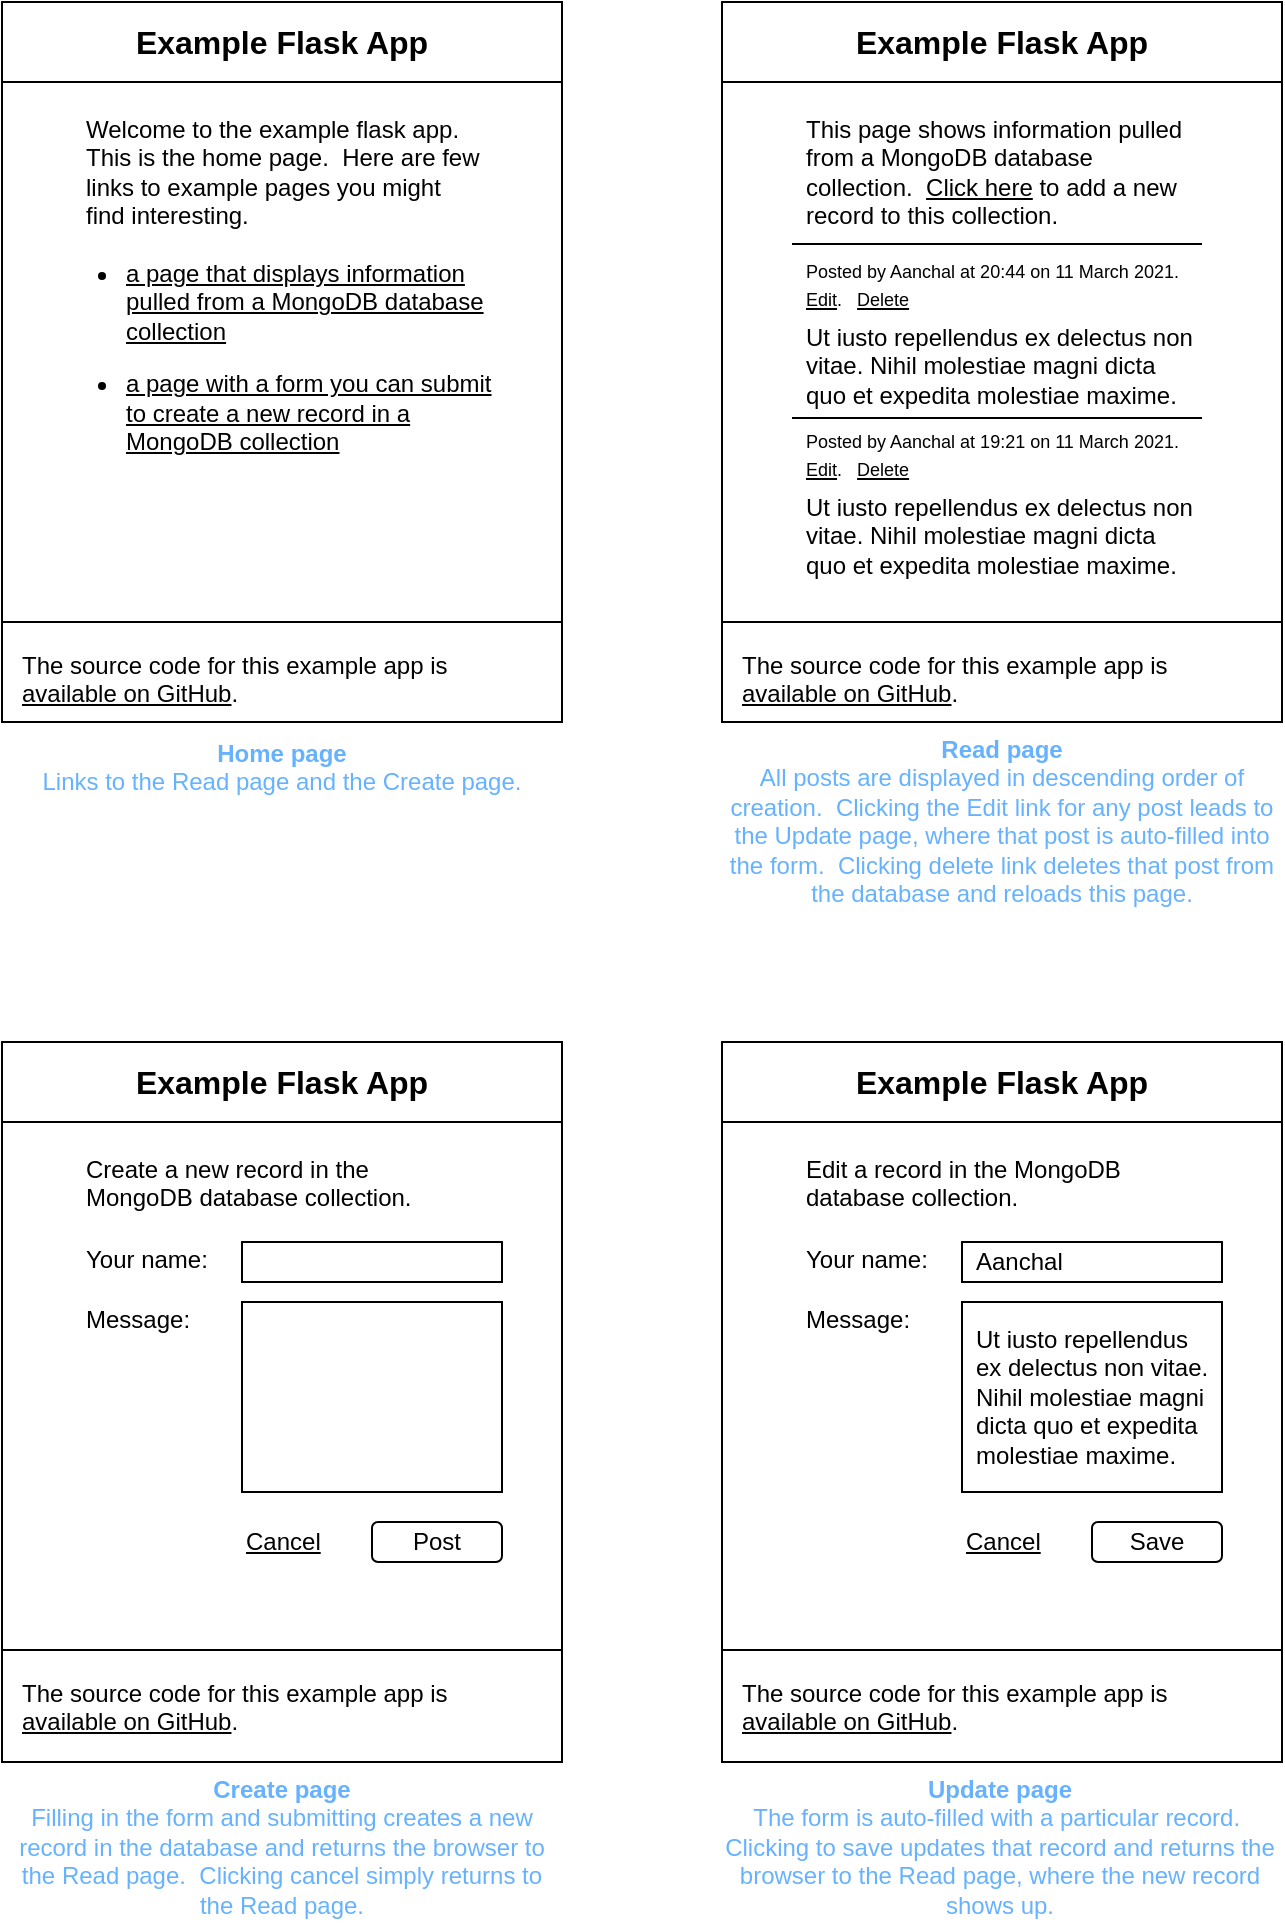<mxfile version="14.4.3" type="device"><diagram id="mvmtVbBOe5ea1lltgGsm" name="Page-1"><mxGraphModel dx="2233" dy="1700" grid="1" gridSize="10" guides="1" tooltips="1" connect="1" arrows="1" fold="1" page="1" pageScale="1" pageWidth="850" pageHeight="1100" math="0" shadow="0"><root><mxCell id="0"/><mxCell id="1" parent="0"/><mxCell id="qnsRafcPFUrcHW2WM_81-1" value="" style="rounded=0;whiteSpace=wrap;html=1;" parent="1" vertex="1"><mxGeometry x="80" y="80" width="280" height="360" as="geometry"/></mxCell><mxCell id="qnsRafcPFUrcHW2WM_81-2" value="Example Flask App" style="text;html=1;fillColor=none;align=center;verticalAlign=middle;whiteSpace=wrap;rounded=0;fontSize=16;fontStyle=1;strokeColor=#000000;" parent="1" vertex="1"><mxGeometry x="80" y="80" width="280" height="40" as="geometry"/></mxCell><mxCell id="qnsRafcPFUrcHW2WM_81-3" value="Welcome to the example flask app. This is the home page.&amp;nbsp; Here are few links to example pages you might find interesting." style="text;html=1;strokeColor=none;fillColor=none;align=left;verticalAlign=top;whiteSpace=wrap;rounded=0;fontSize=12;fontStyle=0" parent="1" vertex="1"><mxGeometry x="120" y="130" width="200" height="60" as="geometry"/></mxCell><mxCell id="qnsRafcPFUrcHW2WM_81-5" value="&lt;ul&gt;&lt;li&gt;&lt;u&gt;a page that displays information pulled from a MongoDB database collection&lt;/u&gt;&lt;/li&gt;&lt;/ul&gt;&lt;div&gt;&lt;ul&gt;&lt;li&gt;&lt;u&gt;a page with a form you can submit to create a new record in a MongoDB collection&lt;/u&gt;&lt;/li&gt;&lt;/ul&gt;&lt;/div&gt;" style="text;html=1;strokeColor=none;fillColor=none;align=left;verticalAlign=top;whiteSpace=wrap;rounded=0;fontSize=12;fontStyle=0" parent="1" vertex="1"><mxGeometry x="100" y="190" width="230" height="160" as="geometry"/></mxCell><mxCell id="qnsRafcPFUrcHW2WM_81-6" value="The source code for this example app is &lt;u&gt;available on GitHub&lt;/u&gt;." style="text;html=1;fillColor=none;align=left;verticalAlign=top;whiteSpace=wrap;rounded=0;fontSize=12;fontStyle=0;strokeColor=#000000;spacingTop=5;spacing=5;spacingLeft=5;spacingBottom=5;spacingRight=5;" parent="1" vertex="1"><mxGeometry x="80" y="390" width="280" height="50" as="geometry"/></mxCell><mxCell id="qnsRafcPFUrcHW2WM_81-7" value="" style="rounded=0;whiteSpace=wrap;html=1;" parent="1" vertex="1"><mxGeometry x="440" y="80" width="280" height="360" as="geometry"/></mxCell><mxCell id="qnsRafcPFUrcHW2WM_81-9" value="This page shows information pulled from a MongoDB database collection.&amp;nbsp; &lt;u&gt;Click here&lt;/u&gt; to add a new record to this collection." style="text;html=1;strokeColor=none;fillColor=none;align=left;verticalAlign=top;whiteSpace=wrap;rounded=0;fontSize=12;fontStyle=0" parent="1" vertex="1"><mxGeometry x="480" y="130" width="200" height="60" as="geometry"/></mxCell><mxCell id="qnsRafcPFUrcHW2WM_81-12" value="The source code for this example app is &lt;u&gt;available on GitHub&lt;/u&gt;." style="text;html=1;fillColor=none;align=left;verticalAlign=top;whiteSpace=wrap;rounded=0;fontSize=12;fontStyle=0;strokeColor=#000000;spacingTop=5;spacing=5;spacingLeft=5;spacingBottom=5;spacingRight=5;" parent="1" vertex="1"><mxGeometry x="440" y="390" width="280" height="50" as="geometry"/></mxCell><mxCell id="qnsRafcPFUrcHW2WM_81-13" value="Example Flask App" style="text;html=1;fillColor=none;align=center;verticalAlign=middle;whiteSpace=wrap;rounded=0;fontSize=16;fontStyle=1;strokeColor=#000000;" parent="1" vertex="1"><mxGeometry x="440" y="80" width="280" height="40" as="geometry"/></mxCell><mxCell id="qnsRafcPFUrcHW2WM_81-16" value="" style="group" parent="1" vertex="1" connectable="0"><mxGeometry x="480" y="200" width="200" height="94" as="geometry"/></mxCell><mxCell id="qnsRafcPFUrcHW2WM_81-10" value="&lt;font style=&quot;font-size: 9px&quot;&gt;Posted by Aanchal at 20:44 on 11 March 2021.&lt;br&gt;&lt;u&gt;Edit&lt;/u&gt;.&amp;nbsp; &amp;nbsp;&lt;u&gt;Delete&lt;/u&gt;&lt;br&gt;&lt;/font&gt;" style="text;html=1;strokeColor=none;fillColor=none;align=left;verticalAlign=top;whiteSpace=wrap;rounded=0;fontSize=12;fontStyle=0" parent="qnsRafcPFUrcHW2WM_81-16" vertex="1"><mxGeometry width="200" height="40" as="geometry"/></mxCell><mxCell id="qnsRafcPFUrcHW2WM_81-14" value="Ut iusto repellendus ex delectus non vitae. Nihil molestiae magni dicta quo et expedita molestiae maxime." style="text;html=1;strokeColor=none;fillColor=none;align=left;verticalAlign=top;whiteSpace=wrap;rounded=0;fontSize=12;fontStyle=0" parent="qnsRafcPFUrcHW2WM_81-16" vertex="1"><mxGeometry y="34" width="200" height="60" as="geometry"/></mxCell><mxCell id="qnsRafcPFUrcHW2WM_81-17" value="" style="group" parent="1" vertex="1" connectable="0"><mxGeometry x="480" y="285" width="200" height="94" as="geometry"/></mxCell><mxCell id="qnsRafcPFUrcHW2WM_81-18" value="&lt;font style=&quot;font-size: 9px&quot;&gt;Posted by Aanchal at 19:21 on 11 March 2021.&lt;br&gt;&lt;u&gt;Edit&lt;/u&gt;.&amp;nbsp; &amp;nbsp;&lt;u&gt;Delete&lt;/u&gt;&lt;br&gt;&lt;/font&gt;" style="text;html=1;strokeColor=none;fillColor=none;align=left;verticalAlign=top;whiteSpace=wrap;rounded=0;fontSize=12;fontStyle=0" parent="qnsRafcPFUrcHW2WM_81-17" vertex="1"><mxGeometry width="200" height="40" as="geometry"/></mxCell><mxCell id="qnsRafcPFUrcHW2WM_81-19" value="Ut iusto repellendus ex delectus non vitae. Nihil molestiae magni dicta quo et expedita molestiae maxime." style="text;html=1;strokeColor=none;fillColor=none;align=left;verticalAlign=top;whiteSpace=wrap;rounded=0;fontSize=12;fontStyle=0" parent="qnsRafcPFUrcHW2WM_81-17" vertex="1"><mxGeometry y="34" width="200" height="60" as="geometry"/></mxCell><mxCell id="qnsRafcPFUrcHW2WM_81-20" value="" style="rounded=0;whiteSpace=wrap;html=1;" parent="1" vertex="1"><mxGeometry x="80" y="600" width="280" height="360" as="geometry"/></mxCell><mxCell id="qnsRafcPFUrcHW2WM_81-21" value="Create a new record in the MongoDB database collection." style="text;html=1;strokeColor=none;fillColor=none;align=left;verticalAlign=top;whiteSpace=wrap;rounded=0;fontSize=12;fontStyle=0" parent="1" vertex="1"><mxGeometry x="120" y="650" width="200" height="40" as="geometry"/></mxCell><mxCell id="qnsRafcPFUrcHW2WM_81-22" value="The source code for this example app is &lt;u&gt;available on GitHub&lt;/u&gt;." style="text;html=1;fillColor=none;align=left;verticalAlign=top;whiteSpace=wrap;rounded=0;fontSize=12;fontStyle=0;strokeColor=#000000;spacingTop=5;spacing=5;spacingLeft=5;spacingBottom=5;spacingRight=5;" parent="1" vertex="1"><mxGeometry x="80" y="904" width="280" height="56" as="geometry"/></mxCell><mxCell id="qnsRafcPFUrcHW2WM_81-23" value="Example Flask App" style="text;html=1;fillColor=none;align=center;verticalAlign=middle;whiteSpace=wrap;rounded=0;fontSize=16;fontStyle=1;strokeColor=#000000;" parent="1" vertex="1"><mxGeometry x="80" y="600" width="280" height="40" as="geometry"/></mxCell><mxCell id="qnsRafcPFUrcHW2WM_81-32" value="" style="group" parent="1" vertex="1" connectable="0"><mxGeometry x="120" y="695" width="210" height="30" as="geometry"/></mxCell><mxCell id="qnsRafcPFUrcHW2WM_81-30" value="" style="rounded=0;whiteSpace=wrap;html=1;strokeColor=#000000;fontSize=12;align=left;" parent="qnsRafcPFUrcHW2WM_81-32" vertex="1"><mxGeometry x="80" y="5" width="130" height="20" as="geometry"/></mxCell><mxCell id="qnsRafcPFUrcHW2WM_81-31" value="Your name:" style="text;html=1;strokeColor=none;fillColor=none;align=left;verticalAlign=top;whiteSpace=wrap;rounded=0;fontSize=12;fontStyle=0" parent="qnsRafcPFUrcHW2WM_81-32" vertex="1"><mxGeometry width="80" height="30" as="geometry"/></mxCell><mxCell id="qnsRafcPFUrcHW2WM_81-33" value="" style="group" parent="1" vertex="1" connectable="0"><mxGeometry x="120" y="725" width="210" height="100" as="geometry"/></mxCell><mxCell id="qnsRafcPFUrcHW2WM_81-34" value="" style="rounded=0;whiteSpace=wrap;html=1;strokeColor=#000000;fontSize=12;align=left;" parent="qnsRafcPFUrcHW2WM_81-33" vertex="1"><mxGeometry x="80" y="5" width="130" height="95" as="geometry"/></mxCell><mxCell id="qnsRafcPFUrcHW2WM_81-35" value="Message:" style="text;html=1;strokeColor=none;fillColor=none;align=left;verticalAlign=top;whiteSpace=wrap;rounded=0;fontSize=12;fontStyle=0" parent="qnsRafcPFUrcHW2WM_81-33" vertex="1"><mxGeometry width="80" height="30" as="geometry"/></mxCell><mxCell id="qnsRafcPFUrcHW2WM_81-37" value="Post" style="rounded=1;whiteSpace=wrap;html=1;strokeColor=#000000;fontSize=12;align=center;" parent="1" vertex="1"><mxGeometry x="265" y="840" width="65" height="20" as="geometry"/></mxCell><mxCell id="qnsRafcPFUrcHW2WM_81-40" value="Cancel" style="text;html=1;strokeColor=none;fillColor=none;align=left;verticalAlign=middle;whiteSpace=wrap;rounded=0;fontSize=12;fontStyle=4" parent="1" vertex="1"><mxGeometry x="200" y="840" width="60" height="20" as="geometry"/></mxCell><mxCell id="qnsRafcPFUrcHW2WM_81-41" value="" style="rounded=0;whiteSpace=wrap;html=1;" parent="1" vertex="1"><mxGeometry x="440" y="600" width="280" height="360" as="geometry"/></mxCell><mxCell id="qnsRafcPFUrcHW2WM_81-42" value="Edit a record in the MongoDB database collection." style="text;html=1;strokeColor=none;fillColor=none;align=left;verticalAlign=top;whiteSpace=wrap;rounded=0;fontSize=12;fontStyle=0" parent="1" vertex="1"><mxGeometry x="480" y="650" width="200" height="40" as="geometry"/></mxCell><mxCell id="qnsRafcPFUrcHW2WM_81-43" value="The source code for this example app is &lt;u&gt;available on GitHub&lt;/u&gt;." style="text;html=1;fillColor=none;align=left;verticalAlign=top;whiteSpace=wrap;rounded=0;fontSize=12;fontStyle=0;strokeColor=#000000;spacingTop=5;spacing=5;spacingLeft=5;spacingBottom=5;spacingRight=5;" parent="1" vertex="1"><mxGeometry x="440" y="904" width="280" height="56" as="geometry"/></mxCell><mxCell id="qnsRafcPFUrcHW2WM_81-44" value="Example Flask App" style="text;html=1;fillColor=none;align=center;verticalAlign=middle;whiteSpace=wrap;rounded=0;fontSize=16;fontStyle=1;strokeColor=#000000;" parent="1" vertex="1"><mxGeometry x="440" y="600" width="280" height="40" as="geometry"/></mxCell><mxCell id="qnsRafcPFUrcHW2WM_81-45" value="" style="group" parent="1" vertex="1" connectable="0"><mxGeometry x="480" y="695" width="210" height="30" as="geometry"/></mxCell><mxCell id="qnsRafcPFUrcHW2WM_81-46" value="Aanchal" style="rounded=0;whiteSpace=wrap;html=1;strokeColor=#000000;fontSize=12;align=left;spacingTop=5;spacingLeft=5;spacingBottom=5;spacingRight=5;" parent="qnsRafcPFUrcHW2WM_81-45" vertex="1"><mxGeometry x="80" y="5" width="130" height="20" as="geometry"/></mxCell><mxCell id="qnsRafcPFUrcHW2WM_81-47" value="Your name:" style="text;html=1;strokeColor=none;fillColor=none;align=left;verticalAlign=top;whiteSpace=wrap;rounded=0;fontSize=12;fontStyle=0" parent="qnsRafcPFUrcHW2WM_81-45" vertex="1"><mxGeometry width="80" height="30" as="geometry"/></mxCell><mxCell id="qnsRafcPFUrcHW2WM_81-48" value="" style="group" parent="1" vertex="1" connectable="0"><mxGeometry x="480" y="725" width="210" height="100" as="geometry"/></mxCell><mxCell id="qnsRafcPFUrcHW2WM_81-49" value="&lt;span&gt;Ut iusto repellendus ex delectus non vitae. Nihil molestiae magni dicta quo et expedita molestiae maxime.&lt;/span&gt;" style="rounded=0;whiteSpace=wrap;html=1;strokeColor=#000000;fontSize=12;align=left;verticalAlign=top;spacingLeft=5;spacingBottom=5;spacingRight=5;spacingTop=5;" parent="qnsRafcPFUrcHW2WM_81-48" vertex="1"><mxGeometry x="80" y="5" width="130" height="95" as="geometry"/></mxCell><mxCell id="qnsRafcPFUrcHW2WM_81-50" value="Message:" style="text;html=1;strokeColor=none;fillColor=none;align=left;verticalAlign=top;whiteSpace=wrap;rounded=0;fontSize=12;fontStyle=0" parent="qnsRafcPFUrcHW2WM_81-48" vertex="1"><mxGeometry width="80" height="30" as="geometry"/></mxCell><mxCell id="qnsRafcPFUrcHW2WM_81-51" value="Save" style="rounded=1;whiteSpace=wrap;html=1;strokeColor=#000000;fontSize=12;align=center;" parent="1" vertex="1"><mxGeometry x="625" y="840" width="65" height="20" as="geometry"/></mxCell><mxCell id="qnsRafcPFUrcHW2WM_81-52" value="Cancel" style="text;html=1;strokeColor=none;fillColor=none;align=left;verticalAlign=middle;whiteSpace=wrap;rounded=0;fontSize=12;fontStyle=4" parent="1" vertex="1"><mxGeometry x="560" y="840" width="60" height="20" as="geometry"/></mxCell><mxCell id="qnsRafcPFUrcHW2WM_81-56" value="" style="endArrow=none;html=1;fontSize=12;entryX=1;entryY=0;entryDx=0;entryDy=0;" parent="1" edge="1"><mxGeometry width="50" height="50" relative="1" as="geometry"><mxPoint x="475" y="288" as="sourcePoint"/><mxPoint x="680" y="288" as="targetPoint"/></mxGeometry></mxCell><mxCell id="qnsRafcPFUrcHW2WM_81-57" value="" style="endArrow=none;html=1;fontSize=12;entryX=1;entryY=0;entryDx=0;entryDy=0;" parent="1" edge="1"><mxGeometry width="50" height="50" relative="1" as="geometry"><mxPoint x="475" y="201" as="sourcePoint"/><mxPoint x="680" y="201" as="targetPoint"/></mxGeometry></mxCell><mxCell id="qnsRafcPFUrcHW2WM_81-58" value="&lt;font color=&quot;#66b2ff&quot;&gt;&lt;b&gt;Home page&lt;br&gt;&lt;/b&gt;Links to the Read page and the Create page.&lt;br&gt;&lt;/font&gt;" style="text;html=1;strokeColor=none;fillColor=none;align=center;verticalAlign=top;whiteSpace=wrap;rounded=0;fontSize=12;fontStyle=0" parent="1" vertex="1"><mxGeometry x="80" y="442" width="280" height="78" as="geometry"/></mxCell><mxCell id="qnsRafcPFUrcHW2WM_81-59" value="&lt;font color=&quot;#66b2ff&quot;&gt;&lt;b&gt;Read page&lt;br&gt;&lt;/b&gt;All posts are displayed in descending order of creation.&amp;nbsp; Clicking the Edit link for any post leads to the Update page, where that post is auto-filled into the form.&amp;nbsp; Clicking delete link deletes that post from the database and reloads this page.&lt;br&gt;&lt;/font&gt;" style="text;html=1;strokeColor=none;fillColor=none;align=center;verticalAlign=top;whiteSpace=wrap;rounded=0;fontSize=12;fontStyle=0" parent="1" vertex="1"><mxGeometry x="440" y="440" width="280" height="80" as="geometry"/></mxCell><mxCell id="qnsRafcPFUrcHW2WM_81-62" value="&lt;font color=&quot;#66b2ff&quot;&gt;&lt;b&gt;Create page&lt;br&gt;&lt;/b&gt;Filling in the form and submitting creates a new record in the database and returns the browser to the Read page.&amp;nbsp; Clicking cancel simply returns to the Read page.&lt;br&gt;&lt;/font&gt;" style="text;html=1;strokeColor=none;fillColor=none;align=center;verticalAlign=top;whiteSpace=wrap;rounded=0;fontSize=12;fontStyle=0" parent="1" vertex="1"><mxGeometry x="80" y="960" width="280" height="80" as="geometry"/></mxCell><mxCell id="qnsRafcPFUrcHW2WM_81-63" value="&lt;font color=&quot;#66b2ff&quot;&gt;&lt;b&gt;Update page&lt;br&gt;&lt;/b&gt;The form is auto-filled with a particular record.&amp;nbsp; Clicking to save updates that record and returns the browser to the Read page, where the new record shows up.&lt;br&gt;&lt;/font&gt;" style="text;html=1;strokeColor=none;fillColor=none;align=center;verticalAlign=top;whiteSpace=wrap;rounded=0;fontSize=12;fontStyle=0" parent="1" vertex="1"><mxGeometry x="439" y="960" width="280" height="80" as="geometry"/></mxCell></root></mxGraphModel></diagram></mxfile>